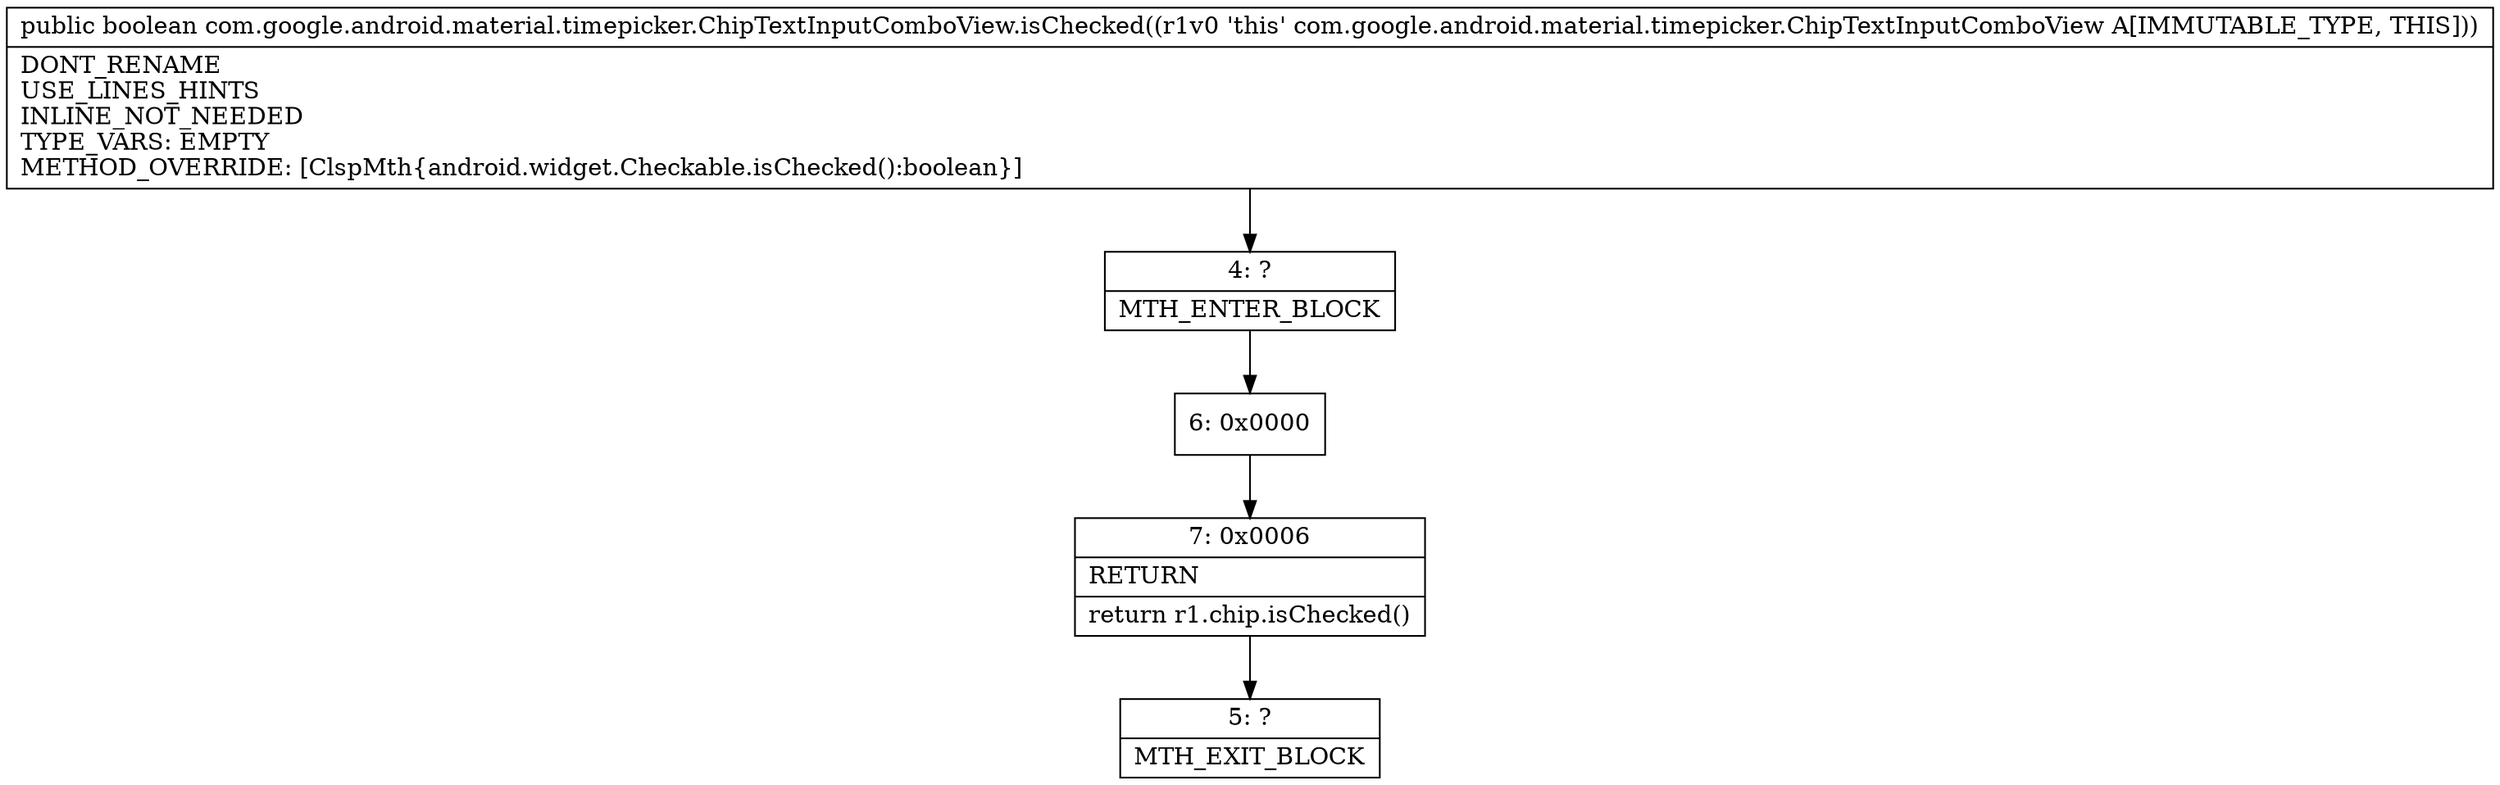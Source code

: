 digraph "CFG forcom.google.android.material.timepicker.ChipTextInputComboView.isChecked()Z" {
Node_4 [shape=record,label="{4\:\ ?|MTH_ENTER_BLOCK\l}"];
Node_6 [shape=record,label="{6\:\ 0x0000}"];
Node_7 [shape=record,label="{7\:\ 0x0006|RETURN\l|return r1.chip.isChecked()\l}"];
Node_5 [shape=record,label="{5\:\ ?|MTH_EXIT_BLOCK\l}"];
MethodNode[shape=record,label="{public boolean com.google.android.material.timepicker.ChipTextInputComboView.isChecked((r1v0 'this' com.google.android.material.timepicker.ChipTextInputComboView A[IMMUTABLE_TYPE, THIS]))  | DONT_RENAME\lUSE_LINES_HINTS\lINLINE_NOT_NEEDED\lTYPE_VARS: EMPTY\lMETHOD_OVERRIDE: [ClspMth\{android.widget.Checkable.isChecked():boolean\}]\l}"];
MethodNode -> Node_4;Node_4 -> Node_6;
Node_6 -> Node_7;
Node_7 -> Node_5;
}

